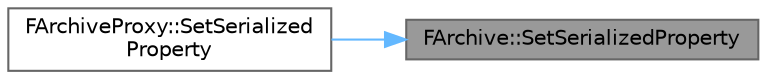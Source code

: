 digraph "FArchive::SetSerializedProperty"
{
 // INTERACTIVE_SVG=YES
 // LATEX_PDF_SIZE
  bgcolor="transparent";
  edge [fontname=Helvetica,fontsize=10,labelfontname=Helvetica,labelfontsize=10];
  node [fontname=Helvetica,fontsize=10,shape=box,height=0.2,width=0.4];
  rankdir="RL";
  Node1 [id="Node000001",label="FArchive::SetSerializedProperty",height=0.2,width=0.4,color="gray40", fillcolor="grey60", style="filled", fontcolor="black",tooltip="Overrides the property that is currently being serialized."];
  Node1 -> Node2 [id="edge1_Node000001_Node000002",dir="back",color="steelblue1",style="solid",tooltip=" "];
  Node2 [id="Node000002",label="FArchiveProxy::SetSerialized\lProperty",height=0.2,width=0.4,color="grey40", fillcolor="white", style="filled",URL="$d7/db8/classFArchiveProxy.html#a5b3bfb995048c7fd9c6d9624a70c7a51",tooltip="Overrides the property that is currently being serialized."];
}
